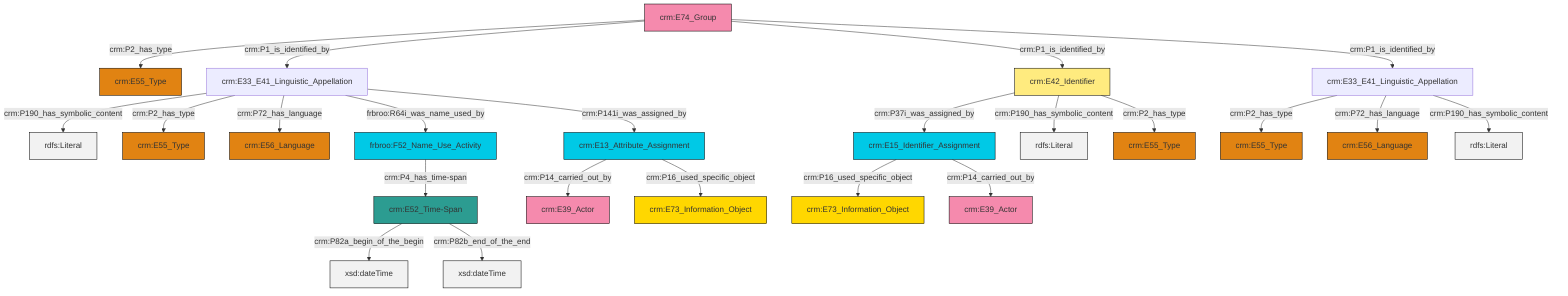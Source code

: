 graph TD
classDef Literal fill:#f2f2f2,stroke:#000000;
classDef CRM_Entity fill:#FFFFFF,stroke:#000000;
classDef Temporal_Entity fill:#00C9E6, stroke:#000000;
classDef Type fill:#E18312, stroke:#000000;
classDef Time-Span fill:#2C9C91, stroke:#000000;
classDef Appellation fill:#FFEB7F, stroke:#000000;
classDef Place fill:#008836, stroke:#000000;
classDef Persistent_Item fill:#B266B2, stroke:#000000;
classDef Conceptual_Object fill:#FFD700, stroke:#000000;
classDef Physical_Thing fill:#D2B48C, stroke:#000000;
classDef Actor fill:#f58aad, stroke:#000000;
classDef PC_Classes fill:#4ce600, stroke:#000000;
classDef Multi fill:#cccccc,stroke:#000000;

0["frbroo:F52_Name_Use_Activity"]:::Temporal_Entity -->|crm:P4_has_time-span| 1["crm:E52_Time-Span"]:::Time-Span
2["crm:E74_Group"]:::Actor -->|crm:P2_has_type| 3["crm:E55_Type"]:::Type
6["crm:E15_Identifier_Assignment"]:::Temporal_Entity -->|crm:P16_used_specific_object| 7["crm:E73_Information_Object"]:::Conceptual_Object
8["crm:E33_E41_Linguistic_Appellation"]:::Default -->|crm:P190_has_symbolic_content| 9[rdfs:Literal]:::Literal
2["crm:E74_Group"]:::Actor -->|crm:P1_is_identified_by| 8["crm:E33_E41_Linguistic_Appellation"]:::Default
10["crm:E33_E41_Linguistic_Appellation"]:::Default -->|crm:P2_has_type| 11["crm:E55_Type"]:::Type
12["crm:E13_Attribute_Assignment"]:::Temporal_Entity -->|crm:P14_carried_out_by| 13["crm:E39_Actor"]:::Actor
2["crm:E74_Group"]:::Actor -->|crm:P1_is_identified_by| 17["crm:E42_Identifier"]:::Appellation
2["crm:E74_Group"]:::Actor -->|crm:P1_is_identified_by| 10["crm:E33_E41_Linguistic_Appellation"]:::Default
8["crm:E33_E41_Linguistic_Appellation"]:::Default -->|crm:P2_has_type| 19["crm:E55_Type"]:::Type
17["crm:E42_Identifier"]:::Appellation -->|crm:P37i_was_assigned_by| 6["crm:E15_Identifier_Assignment"]:::Temporal_Entity
17["crm:E42_Identifier"]:::Appellation -->|crm:P190_has_symbolic_content| 25[rdfs:Literal]:::Literal
8["crm:E33_E41_Linguistic_Appellation"]:::Default -->|crm:P72_has_language| 4["crm:E56_Language"]:::Type
1["crm:E52_Time-Span"]:::Time-Span -->|crm:P82a_begin_of_the_begin| 32[xsd:dateTime]:::Literal
10["crm:E33_E41_Linguistic_Appellation"]:::Default -->|crm:P72_has_language| 14["crm:E56_Language"]:::Type
6["crm:E15_Identifier_Assignment"]:::Temporal_Entity -->|crm:P14_carried_out_by| 29["crm:E39_Actor"]:::Actor
10["crm:E33_E41_Linguistic_Appellation"]:::Default -->|crm:P190_has_symbolic_content| 33[rdfs:Literal]:::Literal
8["crm:E33_E41_Linguistic_Appellation"]:::Default -->|frbroo:R64i_was_name_used_by| 0["frbroo:F52_Name_Use_Activity"]:::Temporal_Entity
17["crm:E42_Identifier"]:::Appellation -->|crm:P2_has_type| 20["crm:E55_Type"]:::Type
1["crm:E52_Time-Span"]:::Time-Span -->|crm:P82b_end_of_the_end| 38[xsd:dateTime]:::Literal
12["crm:E13_Attribute_Assignment"]:::Temporal_Entity -->|crm:P16_used_specific_object| 23["crm:E73_Information_Object"]:::Conceptual_Object
8["crm:E33_E41_Linguistic_Appellation"]:::Default -->|crm:P141i_was_assigned_by| 12["crm:E13_Attribute_Assignment"]:::Temporal_Entity
